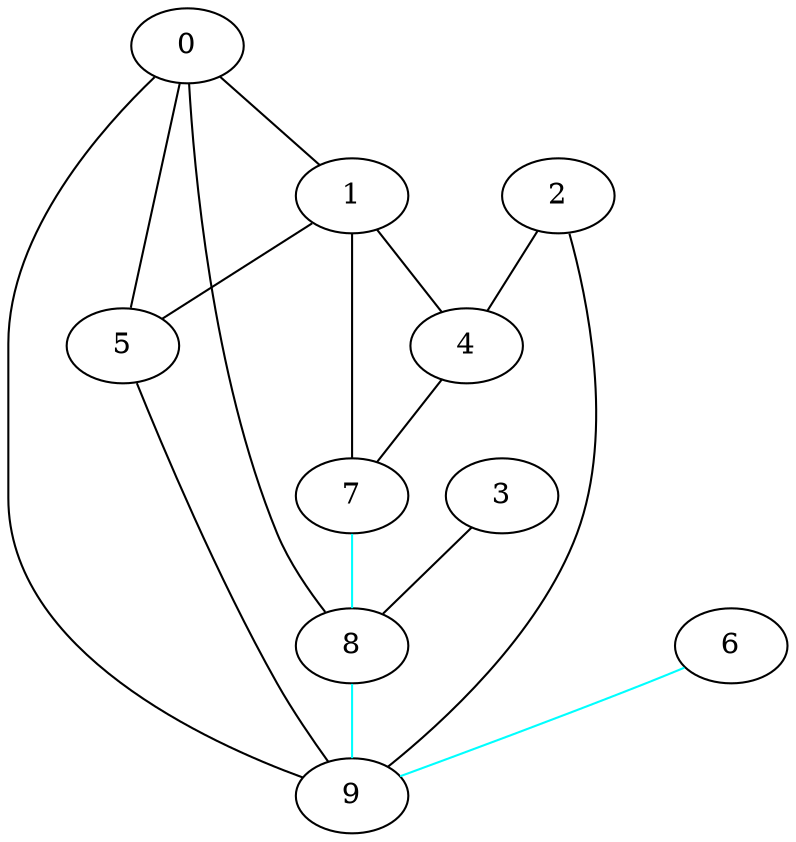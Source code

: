 graph G{
0--1;
0--5;
0--8;
0--9;
1--4;
1--5;
1--7;
2--4;
2--9;
3--8;
4--7;
5--9;
6--9[color=cyan];
7--8[color=cyan];
8--9[color=cyan];
}